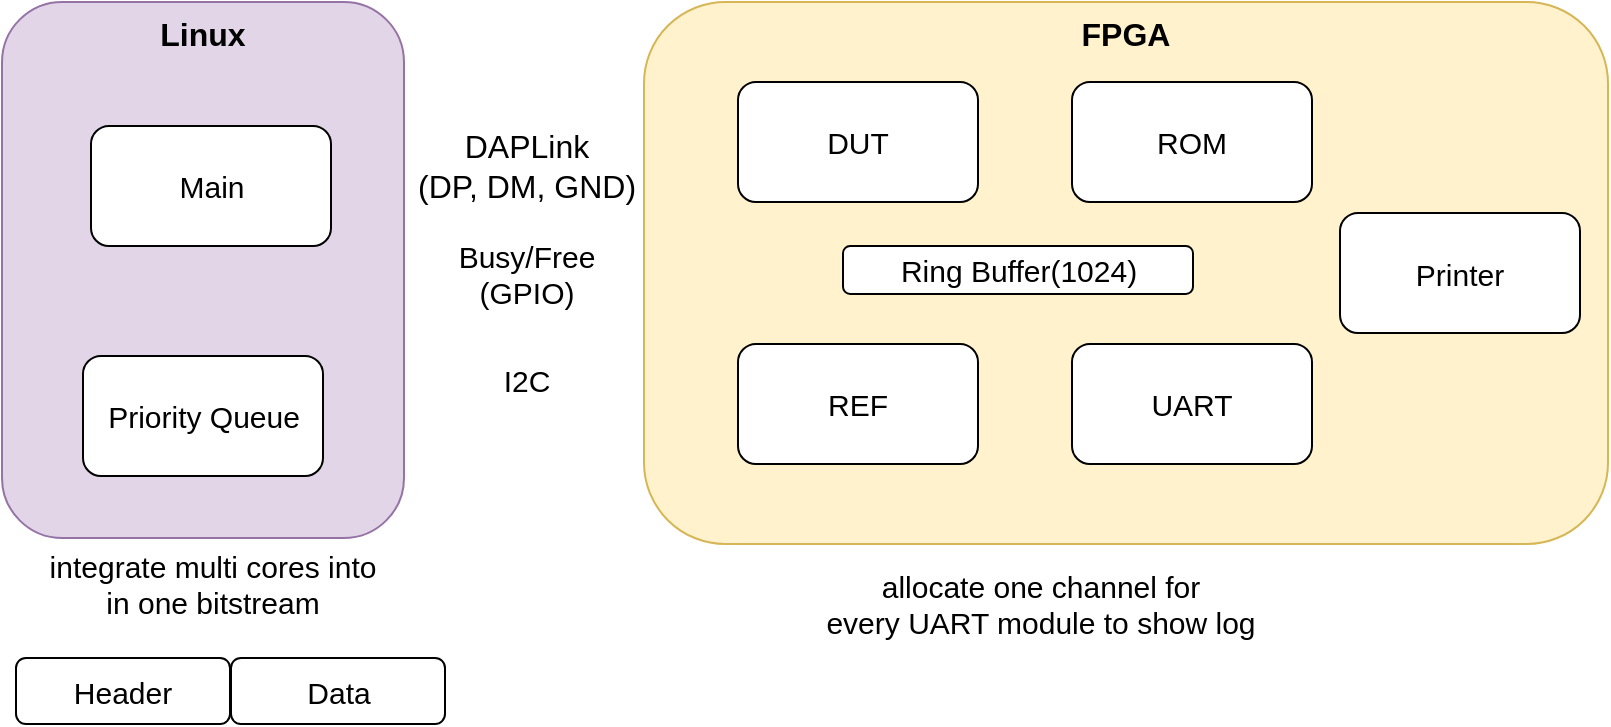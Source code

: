 <mxfile version="16.6.5" type="device" pages="2"><diagram id="iGPMz9MKiIEE4H7OVx7i" name="single mode"><mxGraphModel dx="868" dy="520" grid="0" gridSize="10" guides="1" tooltips="1" connect="1" arrows="1" fold="1" page="1" pageScale="1" pageWidth="827" pageHeight="1169" math="0" shadow="0"><root><mxCell id="0"/><mxCell id="1" parent="0"/><mxCell id="FdXHLg1PweWQ5o1MGfti-1" value="&lt;b&gt;&lt;font style=&quot;font-size: 16px&quot;&gt;FPGA&lt;/font&gt;&lt;/b&gt;" style="rounded=1;whiteSpace=wrap;html=1;fillColor=#fff2cc;strokeColor=#d6b656;align=center;verticalAlign=top;" parent="1" vertex="1"><mxGeometry x="354" y="144" width="482" height="271" as="geometry"/></mxCell><mxCell id="FdXHLg1PweWQ5o1MGfti-2" value="&lt;b&gt;Linux&lt;/b&gt;" style="rounded=1;whiteSpace=wrap;html=1;fontSize=16;fillColor=#e1d5e7;strokeColor=#9673a6;verticalAlign=top;" parent="1" vertex="1"><mxGeometry x="33" y="144" width="201" height="268" as="geometry"/></mxCell><mxCell id="FdXHLg1PweWQ5o1MGfti-3" value="DAPLink&lt;br&gt;(DP, DM, GND)" style="text;html=1;align=center;verticalAlign=middle;resizable=0;points=[];autosize=1;strokeColor=none;fillColor=none;fontSize=16;gradientColor=none;" parent="1" vertex="1"><mxGeometry x="235" y="205" width="119" height="42" as="geometry"/></mxCell><mxCell id="0OEig7oB9gS3rpPag0Il-1" value="Busy/Free&lt;br style=&quot;font-size: 15px&quot;&gt;(GPIO)" style="text;html=1;align=center;verticalAlign=middle;resizable=0;points=[];autosize=1;strokeColor=none;fillColor=none;fontStyle=0;fontSize=15;" parent="1" vertex="1"><mxGeometry x="255.5" y="259.5" width="78" height="40" as="geometry"/></mxCell><mxCell id="0OEig7oB9gS3rpPag0Il-2" value="DUT" style="rounded=1;whiteSpace=wrap;html=1;fontSize=15;" parent="1" vertex="1"><mxGeometry x="401" y="184" width="120" height="60" as="geometry"/></mxCell><mxCell id="0OEig7oB9gS3rpPag0Il-3" value="ROM" style="rounded=1;whiteSpace=wrap;html=1;fontSize=15;" parent="1" vertex="1"><mxGeometry x="568" y="184" width="120" height="60" as="geometry"/></mxCell><mxCell id="0OEig7oB9gS3rpPag0Il-5" value="REF" style="rounded=1;whiteSpace=wrap;html=1;fontSize=15;" parent="1" vertex="1"><mxGeometry x="401" y="315" width="120" height="60" as="geometry"/></mxCell><mxCell id="0OEig7oB9gS3rpPag0Il-6" value="Ring Buffer(1024)" style="rounded=1;whiteSpace=wrap;html=1;fontSize=15;" parent="1" vertex="1"><mxGeometry x="453.5" y="266" width="175" height="24" as="geometry"/></mxCell><mxCell id="0OEig7oB9gS3rpPag0Il-8" value="Header" style="rounded=1;whiteSpace=wrap;html=1;fontSize=15;" parent="1" vertex="1"><mxGeometry x="40" y="472" width="107" height="33" as="geometry"/></mxCell><mxCell id="0OEig7oB9gS3rpPag0Il-9" value="Data" style="rounded=1;whiteSpace=wrap;html=1;fontSize=15;" parent="1" vertex="1"><mxGeometry x="147.5" y="472" width="107" height="33" as="geometry"/></mxCell><mxCell id="0OEig7oB9gS3rpPag0Il-10" value="Priority Queue" style="rounded=1;whiteSpace=wrap;html=1;fontSize=15;" parent="1" vertex="1"><mxGeometry x="73.5" y="321" width="120" height="60" as="geometry"/></mxCell><mxCell id="0OEig7oB9gS3rpPag0Il-11" value="integrate multi cores into&lt;br&gt;in one bitstream" style="text;html=1;align=center;verticalAlign=middle;resizable=0;points=[];autosize=1;strokeColor=none;fillColor=none;fontSize=15;" parent="1" vertex="1"><mxGeometry x="51" y="415" width="173" height="40" as="geometry"/></mxCell><mxCell id="0OEig7oB9gS3rpPag0Il-12" value="UART" style="rounded=1;whiteSpace=wrap;html=1;fontSize=15;" parent="1" vertex="1"><mxGeometry x="568" y="315" width="120" height="60" as="geometry"/></mxCell><mxCell id="0OEig7oB9gS3rpPag0Il-13" value="allocate one channel for&lt;br&gt;every UART module to show log" style="text;html=1;align=center;verticalAlign=middle;resizable=0;points=[];autosize=1;strokeColor=none;fillColor=none;fontSize=15;" parent="1" vertex="1"><mxGeometry x="439" y="425" width="225" height="40" as="geometry"/></mxCell><mxCell id="9zfK8_Guax0VK-kSTV-l-1" value="Printer" style="rounded=1;whiteSpace=wrap;html=1;fontSize=15;" vertex="1" parent="1"><mxGeometry x="702" y="249.5" width="120" height="60" as="geometry"/></mxCell><mxCell id="9zfK8_Guax0VK-kSTV-l-2" value="Main" style="rounded=1;whiteSpace=wrap;html=1;fontSize=15;" vertex="1" parent="1"><mxGeometry x="77.5" y="206" width="120" height="60" as="geometry"/></mxCell><mxCell id="9zfK8_Guax0VK-kSTV-l-3" value="I2C" style="text;html=1;align=center;verticalAlign=middle;resizable=0;points=[];autosize=1;strokeColor=none;fillColor=none;fontStyle=0;fontSize=15;" vertex="1" parent="1"><mxGeometry x="278" y="322" width="33" height="22" as="geometry"/></mxCell></root></mxGraphModel></diagram><diagram id="5uZDoEGr6_0snd776IUN" name="Page-2"><mxGraphModel dx="868" dy="520" grid="0" gridSize="10" guides="1" tooltips="1" connect="1" arrows="1" fold="1" page="1" pageScale="1" pageWidth="827" pageHeight="1169" math="0" shadow="0"><root><mxCell id="0cjvzGN__9UlBBtyoHF5-0"/><mxCell id="0cjvzGN__9UlBBtyoHF5-1" parent="0cjvzGN__9UlBBtyoHF5-0"/></root></mxGraphModel></diagram></mxfile>
